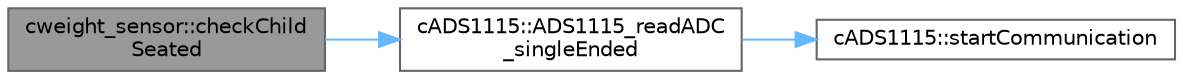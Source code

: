 digraph "cweight_sensor::checkChildSeated"
{
 // LATEX_PDF_SIZE
  bgcolor="transparent";
  edge [fontname=Helvetica,fontsize=10,labelfontname=Helvetica,labelfontsize=10];
  node [fontname=Helvetica,fontsize=10,shape=box,height=0.2,width=0.4];
  rankdir="LR";
  Node1 [label="cweight_sensor::checkChild\lSeated",height=0.2,width=0.4,color="gray40", fillcolor="grey60", style="filled", fontcolor="black",tooltip=" "];
  Node1 -> Node2 [color="steelblue1",style="solid"];
  Node2 [label="cADS1115::ADS1115_readADC\l_singleEnded",height=0.2,width=0.4,color="grey40", fillcolor="white", style="filled",URL="$classc_a_d_s1115.html#afe21c0dfa0ce09883cc0818d78138b6f",tooltip=" "];
  Node2 -> Node3 [color="steelblue1",style="solid"];
  Node3 [label="cADS1115::startCommunication",height=0.2,width=0.4,color="grey40", fillcolor="white", style="filled",URL="$classc_a_d_s1115.html#ae3d93259687481e2720a73a92eff5ad6",tooltip=" "];
}
